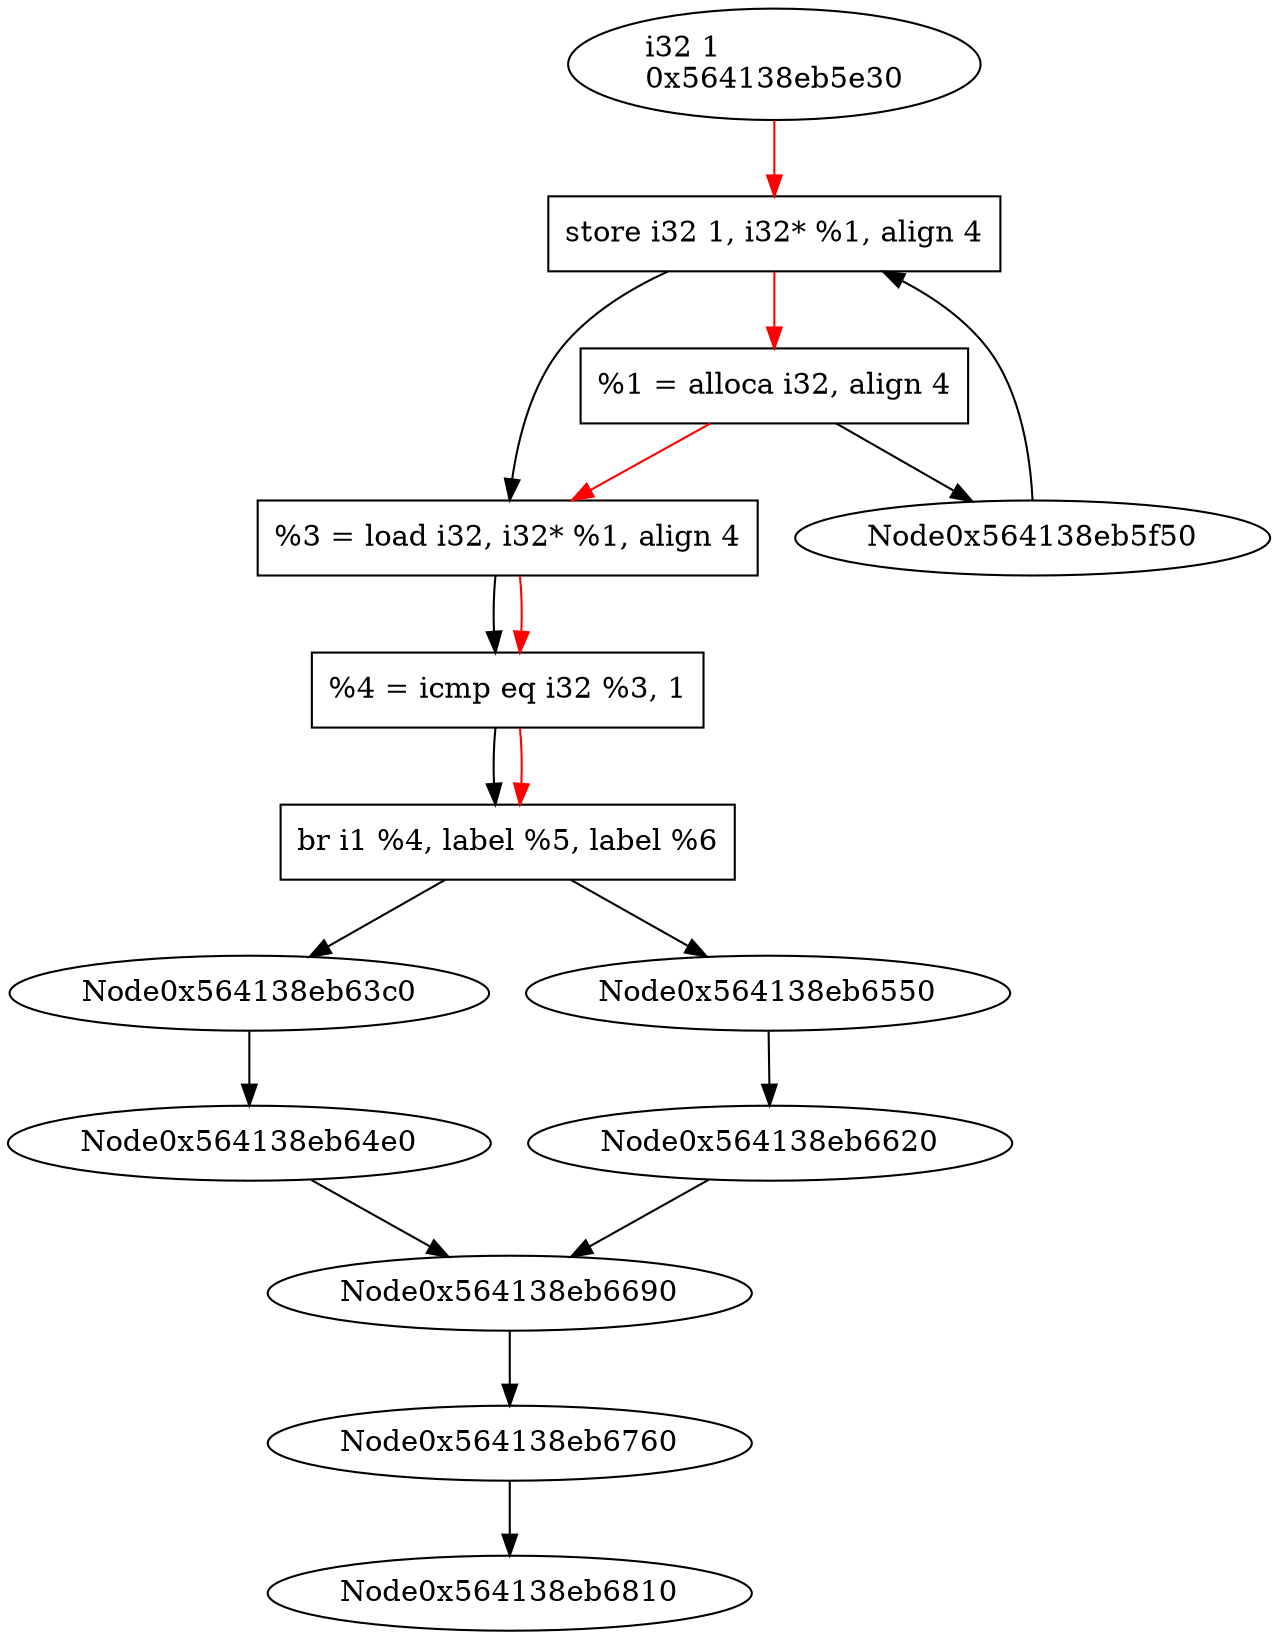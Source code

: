 digraph "DFG for'ff3' function" {
	Node0x564138eb5e30[shape=ellipse, label="i32 1\l0x564138eb5e30"];
	Node0x564138eb6070[shape=record, label="  store i32 1, i32* %1, align 4"];
	Node0x564138eb5de0[shape=record, label="  %1 = alloca i32, align 4"];
	Node0x564138eb60e0[shape=record, label="  %3 = load i32, i32* %1, align 4"];
	Node0x564138eb6170[shape=record, label="  %4 = icmp eq i32 %3, 1"];
	Node0x564138eb6350[shape=record, label="  br i1 %4, label %5, label %6"];
	Node0x564138eb5de0 -> Node0x564138eb5f50
	Node0x564138eb5f50 -> Node0x564138eb6070
	Node0x564138eb6070 -> Node0x564138eb60e0
	Node0x564138eb60e0 -> Node0x564138eb6170
	Node0x564138eb6170 -> Node0x564138eb6350
	Node0x564138eb6350 -> Node0x564138eb63c0
	Node0x564138eb63c0 -> Node0x564138eb64e0
	Node0x564138eb64e0 -> Node0x564138eb6690
	Node0x564138eb6690 -> Node0x564138eb6760
	Node0x564138eb6760 -> Node0x564138eb6810
	Node0x564138eb6350 -> Node0x564138eb6550
	Node0x564138eb6550 -> Node0x564138eb6620
	Node0x564138eb6620 -> Node0x564138eb6690
edge [color=red]
	Node0x564138eb5e30 -> Node0x564138eb6070
	Node0x564138eb6070 -> Node0x564138eb5de0
	Node0x564138eb5de0 -> Node0x564138eb60e0
	Node0x564138eb60e0 -> Node0x564138eb6170
	Node0x564138eb6170 -> Node0x564138eb6350
}
